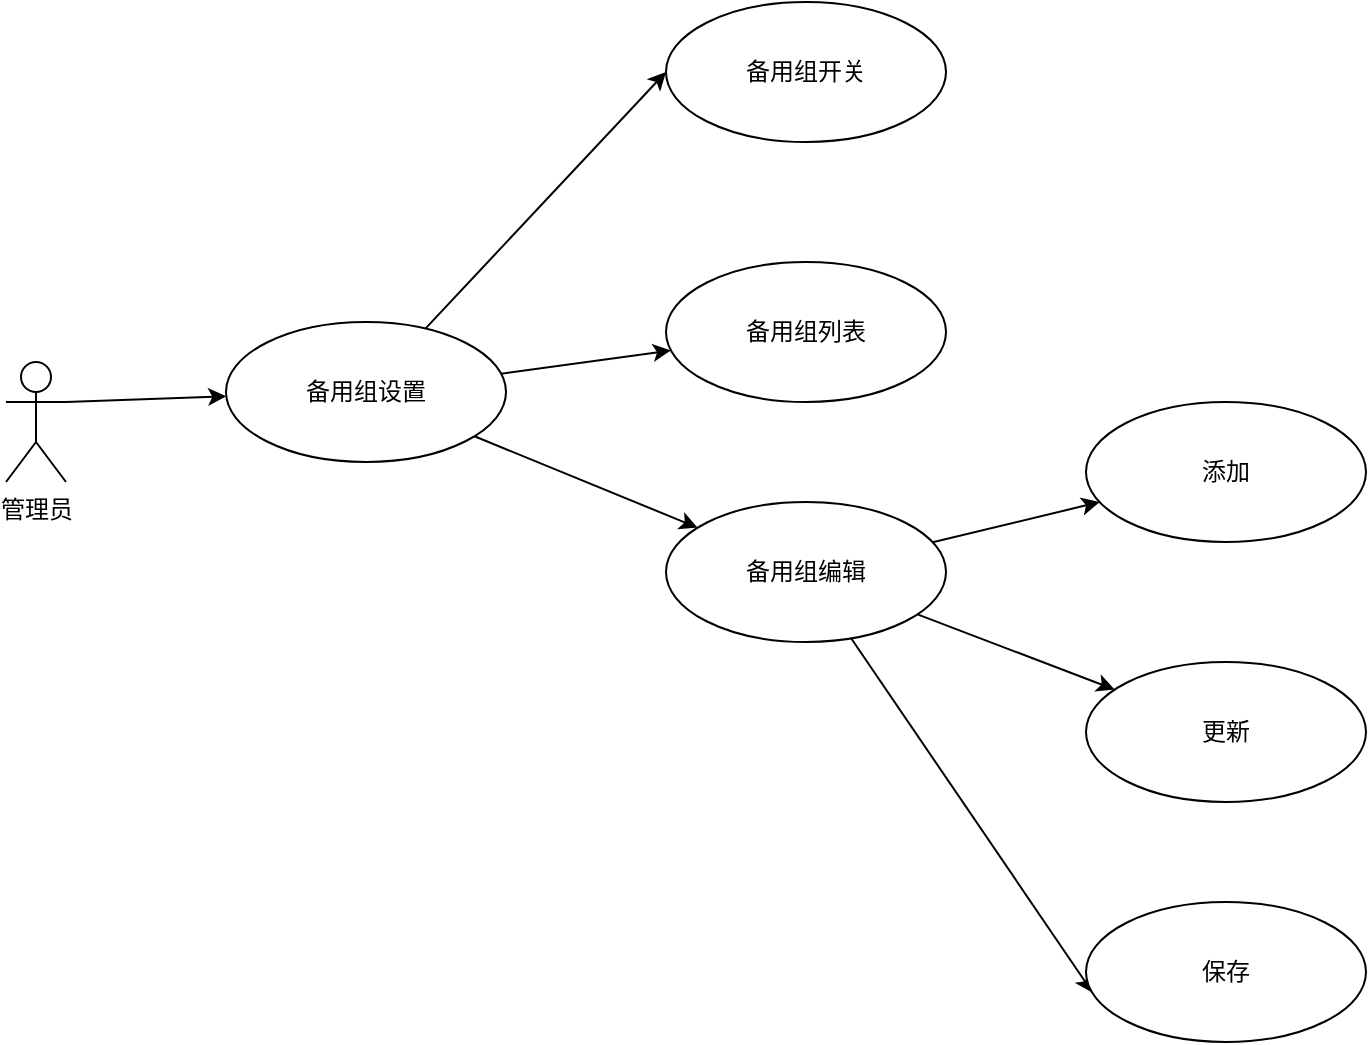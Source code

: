 <mxfile version="20.5.3" type="github"><diagram id="gTVX-ggVcTI4sgh61vzl" name="第 1 页"><mxGraphModel dx="782" dy="468" grid="1" gridSize="10" guides="1" tooltips="1" connect="1" arrows="1" fold="1" page="1" pageScale="1" pageWidth="827" pageHeight="1169" math="0" shadow="0"><root><mxCell id="0"/><mxCell id="1" parent="0"/><mxCell id="GHHrLEyUOyu70SF_QuId-11" style="rounded=0;orthogonalLoop=1;jettySize=auto;html=1;exitX=1;exitY=0.333;exitDx=0;exitDy=0;exitPerimeter=0;" parent="1" source="GHHrLEyUOyu70SF_QuId-1" target="GHHrLEyUOyu70SF_QuId-2" edge="1"><mxGeometry relative="1" as="geometry"/></mxCell><mxCell id="GHHrLEyUOyu70SF_QuId-1" value="管理员" style="shape=umlActor;verticalLabelPosition=bottom;verticalAlign=top;html=1;" parent="1" vertex="1"><mxGeometry x="120" y="180" width="30" height="60" as="geometry"/></mxCell><mxCell id="GHHrLEyUOyu70SF_QuId-12" style="edgeStyle=none;rounded=0;orthogonalLoop=1;jettySize=auto;html=1;entryX=0;entryY=0.5;entryDx=0;entryDy=0;" parent="1" source="GHHrLEyUOyu70SF_QuId-2" target="GHHrLEyUOyu70SF_QuId-6" edge="1"><mxGeometry relative="1" as="geometry"/></mxCell><mxCell id="GHHrLEyUOyu70SF_QuId-13" style="edgeStyle=none;rounded=0;orthogonalLoop=1;jettySize=auto;html=1;" parent="1" source="GHHrLEyUOyu70SF_QuId-2" target="GHHrLEyUOyu70SF_QuId-3" edge="1"><mxGeometry relative="1" as="geometry"/></mxCell><mxCell id="GHHrLEyUOyu70SF_QuId-14" style="edgeStyle=none;rounded=0;orthogonalLoop=1;jettySize=auto;html=1;" parent="1" source="GHHrLEyUOyu70SF_QuId-2" target="GHHrLEyUOyu70SF_QuId-4" edge="1"><mxGeometry relative="1" as="geometry"/></mxCell><mxCell id="GHHrLEyUOyu70SF_QuId-2" value="备用组设置" style="ellipse;whiteSpace=wrap;html=1;" parent="1" vertex="1"><mxGeometry x="230" y="160" width="140" height="70" as="geometry"/></mxCell><mxCell id="GHHrLEyUOyu70SF_QuId-3" value="备用组列表" style="ellipse;whiteSpace=wrap;html=1;" parent="1" vertex="1"><mxGeometry x="450" y="130" width="140" height="70" as="geometry"/></mxCell><mxCell id="GHHrLEyUOyu70SF_QuId-15" style="edgeStyle=none;rounded=0;orthogonalLoop=1;jettySize=auto;html=1;" parent="1" source="GHHrLEyUOyu70SF_QuId-4" target="GHHrLEyUOyu70SF_QuId-8" edge="1"><mxGeometry relative="1" as="geometry"/></mxCell><mxCell id="GHHrLEyUOyu70SF_QuId-16" style="edgeStyle=none;rounded=0;orthogonalLoop=1;jettySize=auto;html=1;" parent="1" source="GHHrLEyUOyu70SF_QuId-4" target="GHHrLEyUOyu70SF_QuId-5" edge="1"><mxGeometry relative="1" as="geometry"/></mxCell><mxCell id="GHHrLEyUOyu70SF_QuId-17" style="edgeStyle=none;rounded=0;orthogonalLoop=1;jettySize=auto;html=1;entryX=0.024;entryY=0.648;entryDx=0;entryDy=0;entryPerimeter=0;" parent="1" source="GHHrLEyUOyu70SF_QuId-4" target="GHHrLEyUOyu70SF_QuId-9" edge="1"><mxGeometry relative="1" as="geometry"/></mxCell><mxCell id="GHHrLEyUOyu70SF_QuId-4" value="备用组编辑" style="ellipse;whiteSpace=wrap;html=1;" parent="1" vertex="1"><mxGeometry x="450" y="250" width="140" height="70" as="geometry"/></mxCell><mxCell id="GHHrLEyUOyu70SF_QuId-5" value="更新" style="ellipse;whiteSpace=wrap;html=1;" parent="1" vertex="1"><mxGeometry x="660" y="330" width="140" height="70" as="geometry"/></mxCell><mxCell id="GHHrLEyUOyu70SF_QuId-6" value="备用组开关" style="ellipse;whiteSpace=wrap;html=1;" parent="1" vertex="1"><mxGeometry x="450" width="140" height="70" as="geometry"/></mxCell><mxCell id="GHHrLEyUOyu70SF_QuId-8" value="添加" style="ellipse;whiteSpace=wrap;html=1;" parent="1" vertex="1"><mxGeometry x="660" y="200" width="140" height="70" as="geometry"/></mxCell><mxCell id="GHHrLEyUOyu70SF_QuId-9" value="保存" style="ellipse;whiteSpace=wrap;html=1;" parent="1" vertex="1"><mxGeometry x="660" y="450" width="140" height="70" as="geometry"/></mxCell></root></mxGraphModel></diagram></mxfile>
